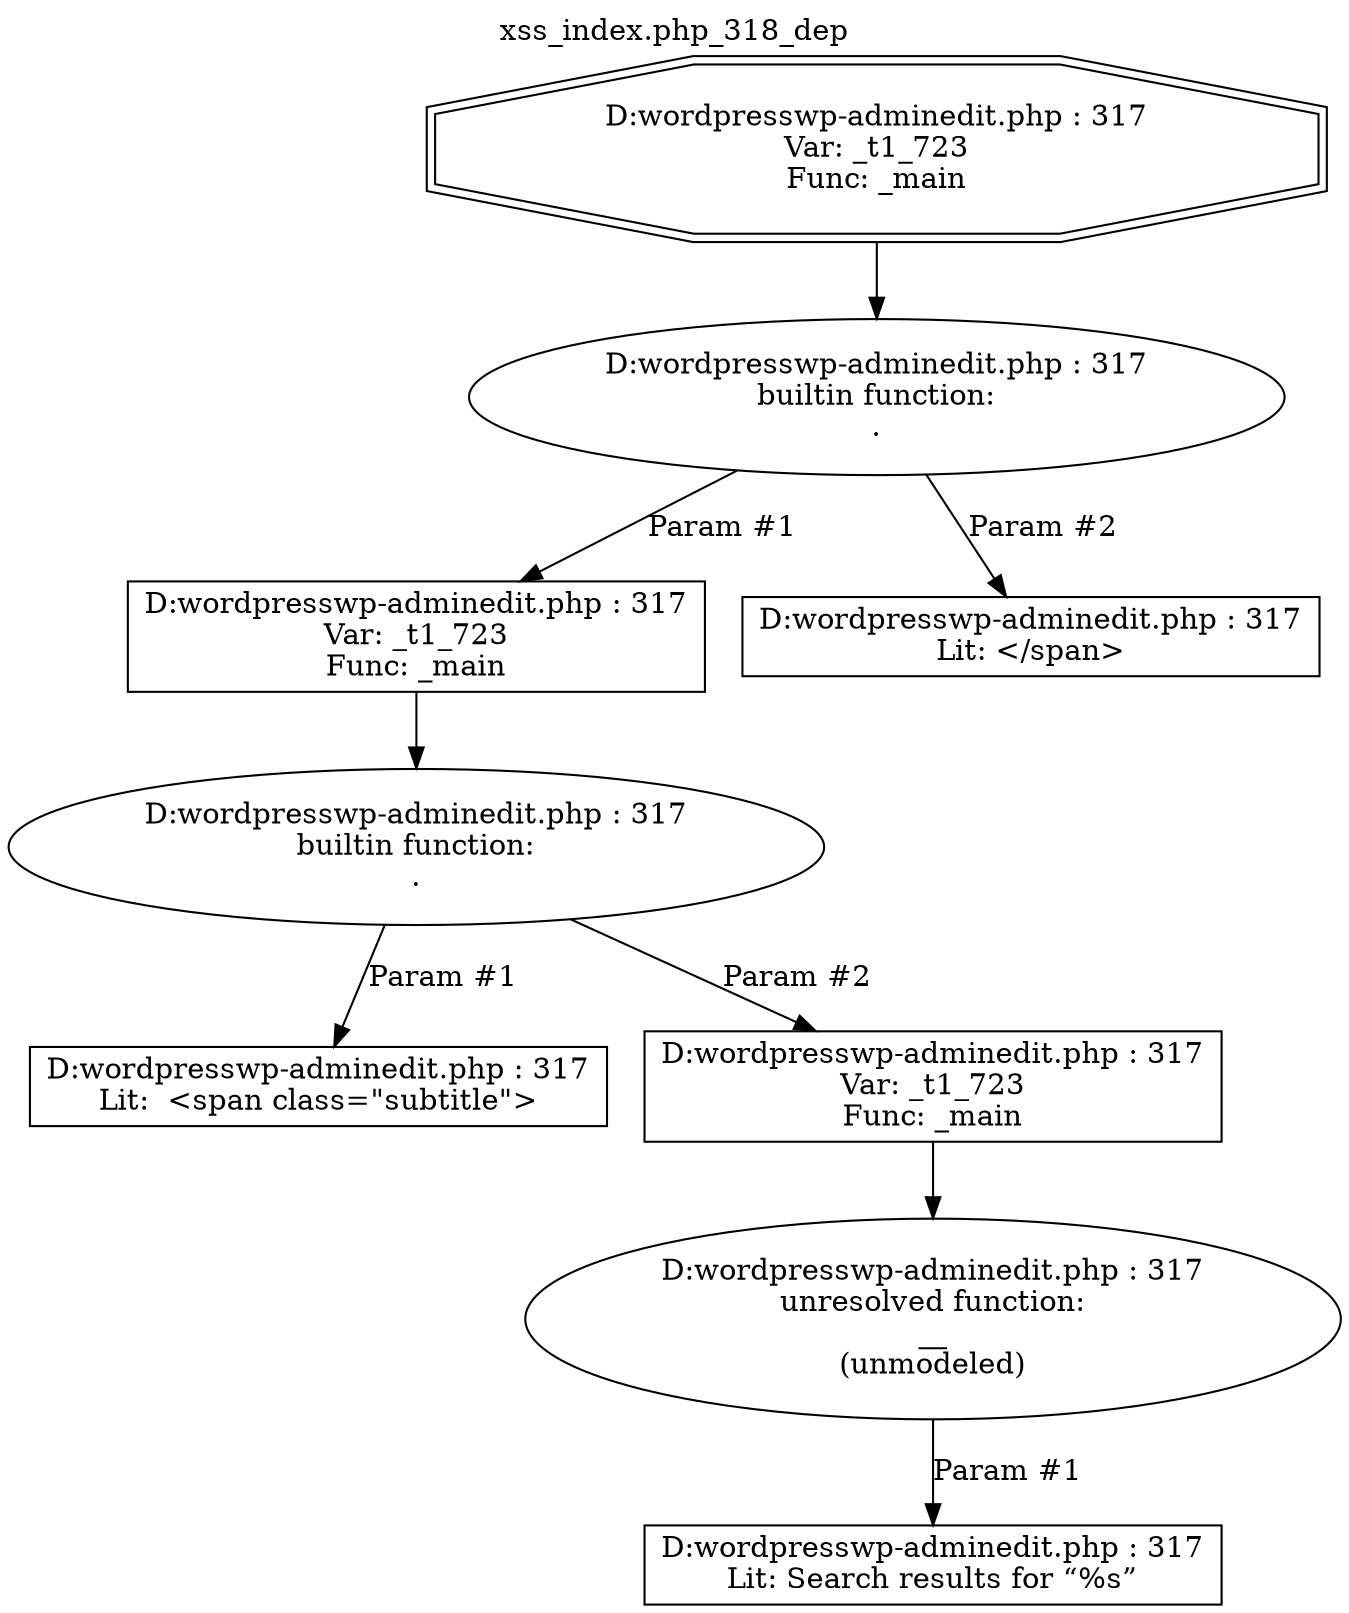 digraph cfg {
  label="xss_index.php_318_dep";
  labelloc=t;
  n1 [shape=doubleoctagon, label="D:\wordpress\wp-admin\edit.php : 317\nVar: _t1_723\nFunc: _main\n"];
  n2 [shape=ellipse, label="D:\wordpress\wp-admin\edit.php : 317\nbuiltin function:\n.\n"];
  n3 [shape=box, label="D:\wordpress\wp-admin\edit.php : 317\nVar: _t1_723\nFunc: _main\n"];
  n4 [shape=ellipse, label="D:\wordpress\wp-admin\edit.php : 317\nbuiltin function:\n.\n"];
  n5 [shape=box, label="D:\wordpress\wp-admin\edit.php : 317\nLit:  <span class=\"subtitle\">\n"];
  n6 [shape=box, label="D:\wordpress\wp-admin\edit.php : 317\nVar: _t1_723\nFunc: _main\n"];
  n7 [shape=ellipse, label="D:\wordpress\wp-admin\edit.php : 317\nunresolved function:\n__\n(unmodeled)\n"];
  n8 [shape=box, label="D:\wordpress\wp-admin\edit.php : 317\nLit: Search results for &#8220;%s&#8221;\n"];
  n9 [shape=box, label="D:\wordpress\wp-admin\edit.php : 317\nLit: </span>\n"];
  n1 -> n2;
  n3 -> n4;
  n4 -> n5[label="Param #1"];
  n4 -> n6[label="Param #2"];
  n6 -> n7;
  n7 -> n8[label="Param #1"];
  n2 -> n3[label="Param #1"];
  n2 -> n9[label="Param #2"];
}
